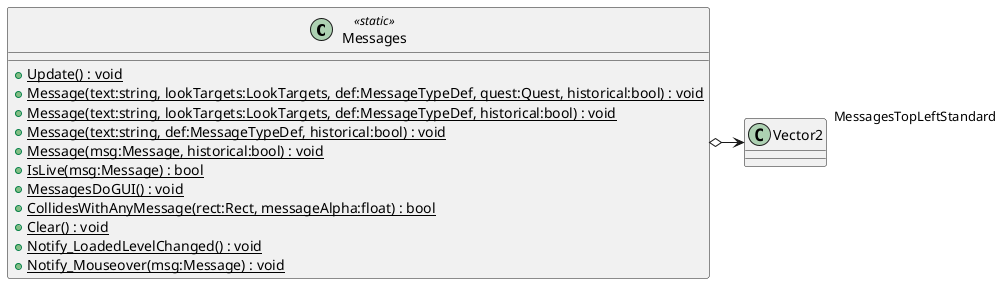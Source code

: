 @startuml
class Messages <<static>> {
    + {static} Update() : void
    + {static} Message(text:string, lookTargets:LookTargets, def:MessageTypeDef, quest:Quest, historical:bool) : void
    + {static} Message(text:string, lookTargets:LookTargets, def:MessageTypeDef, historical:bool) : void
    + {static} Message(text:string, def:MessageTypeDef, historical:bool) : void
    + {static} Message(msg:Message, historical:bool) : void
    + {static} IsLive(msg:Message) : bool
    + {static} MessagesDoGUI() : void
    + {static} CollidesWithAnyMessage(rect:Rect, messageAlpha:float) : bool
    + {static} Clear() : void
    + {static} Notify_LoadedLevelChanged() : void
    + {static} Notify_Mouseover(msg:Message) : void
}
Messages o-> "MessagesTopLeftStandard" Vector2
@enduml
